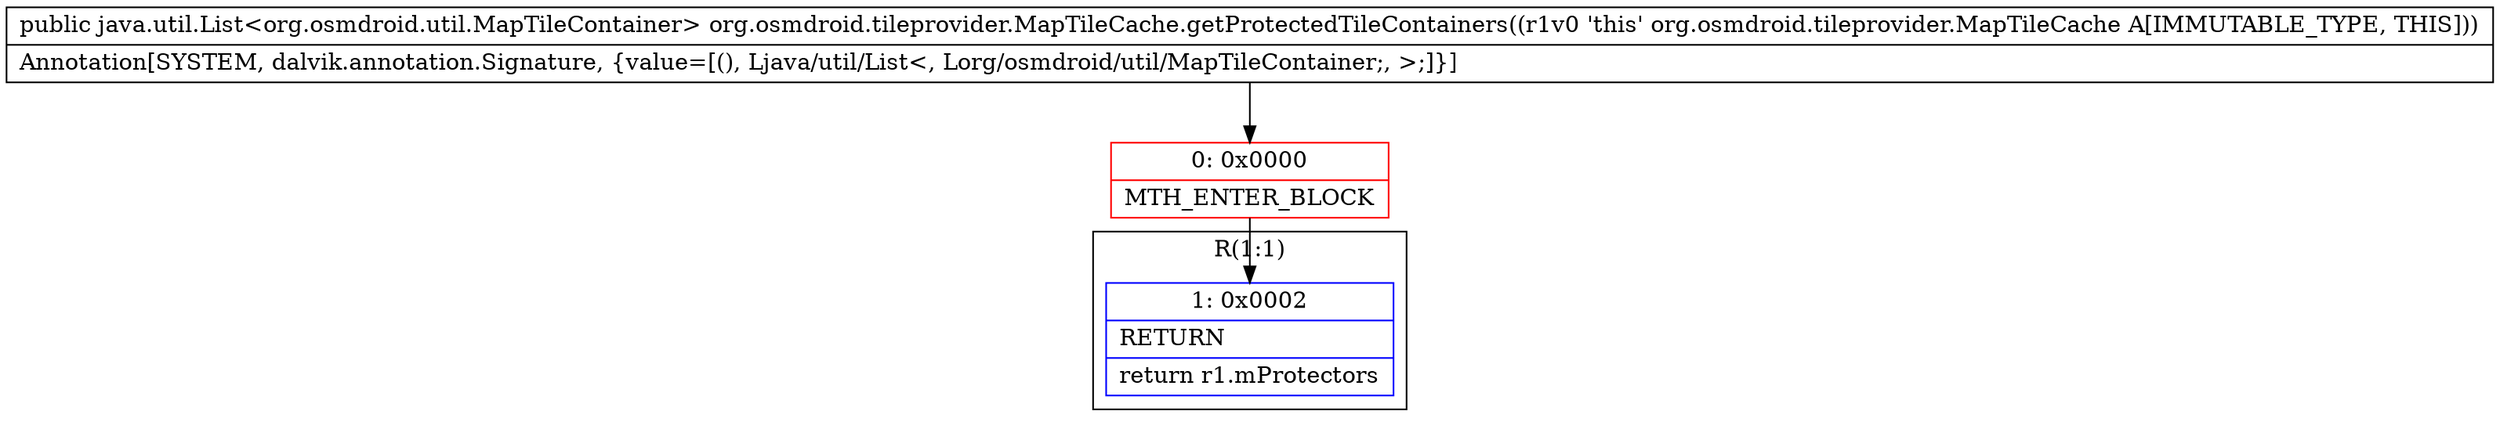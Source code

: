 digraph "CFG fororg.osmdroid.tileprovider.MapTileCache.getProtectedTileContainers()Ljava\/util\/List;" {
subgraph cluster_Region_1736881696 {
label = "R(1:1)";
node [shape=record,color=blue];
Node_1 [shape=record,label="{1\:\ 0x0002|RETURN\l|return r1.mProtectors\l}"];
}
Node_0 [shape=record,color=red,label="{0\:\ 0x0000|MTH_ENTER_BLOCK\l}"];
MethodNode[shape=record,label="{public java.util.List\<org.osmdroid.util.MapTileContainer\> org.osmdroid.tileprovider.MapTileCache.getProtectedTileContainers((r1v0 'this' org.osmdroid.tileprovider.MapTileCache A[IMMUTABLE_TYPE, THIS]))  | Annotation[SYSTEM, dalvik.annotation.Signature, \{value=[(), Ljava\/util\/List\<, Lorg\/osmdroid\/util\/MapTileContainer;, \>;]\}]\l}"];
MethodNode -> Node_0;
Node_0 -> Node_1;
}

